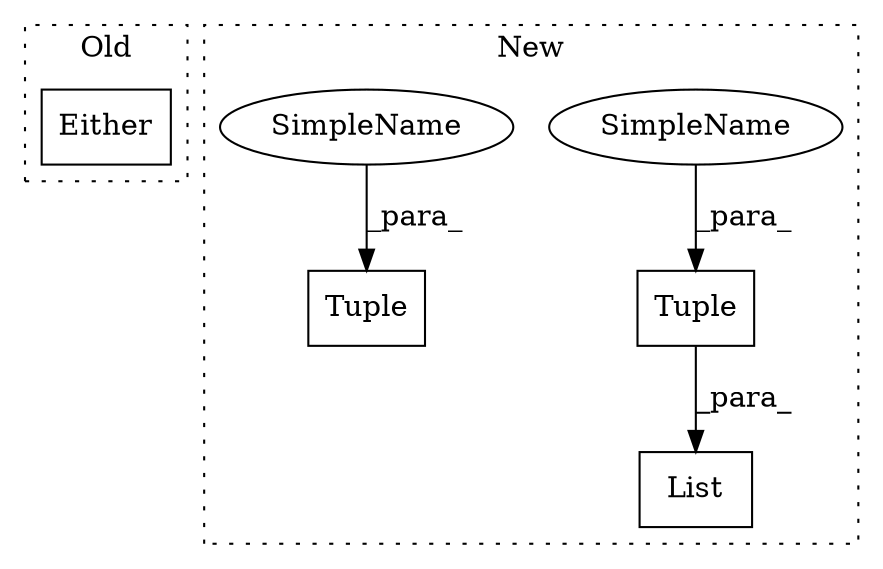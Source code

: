 digraph G {
subgraph cluster0 {
1 [label="Either" a="32" s="1655,1689" l="7,1" shape="box"];
label = "Old";
style="dotted";
}
subgraph cluster1 {
2 [label="List" a="32" s="1752,1804" l="5,1" shape="box"];
3 [label="Tuple" a="32" s="1771,1802" l="6,1" shape="box"];
4 [label="Tuple" a="32" s="1705,1736" l="6,1" shape="box"];
5 [label="SimpleName" a="42" s="1796" l="6" shape="ellipse"];
6 [label="SimpleName" a="42" s="1730" l="6" shape="ellipse"];
label = "New";
style="dotted";
}
3 -> 2 [label="_para_"];
5 -> 3 [label="_para_"];
6 -> 4 [label="_para_"];
}